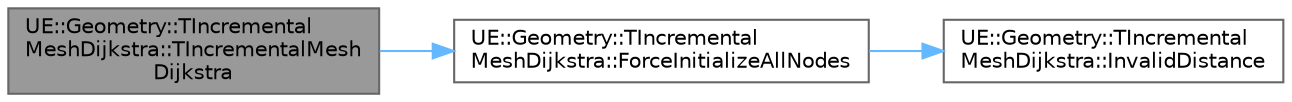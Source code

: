 digraph "UE::Geometry::TIncrementalMeshDijkstra::TIncrementalMeshDijkstra"
{
 // INTERACTIVE_SVG=YES
 // LATEX_PDF_SIZE
  bgcolor="transparent";
  edge [fontname=Helvetica,fontsize=10,labelfontname=Helvetica,labelfontsize=10];
  node [fontname=Helvetica,fontsize=10,shape=box,height=0.2,width=0.4];
  rankdir="LR";
  Node1 [id="Node000001",label="UE::Geometry::TIncremental\lMeshDijkstra::TIncrementalMesh\lDijkstra",height=0.2,width=0.4,color="gray40", fillcolor="grey60", style="filled", fontcolor="black",tooltip="Construct TMeshDijkstra for the given PointSet."];
  Node1 -> Node2 [id="edge1_Node000001_Node000002",color="steelblue1",style="solid",tooltip=" "];
  Node2 [id="Node000002",label="UE::Geometry::TIncremental\lMeshDijkstra::ForceInitializeAllNodes",height=0.2,width=0.4,color="grey40", fillcolor="white", style="filled",URL="$df/d7b/classUE_1_1Geometry_1_1TIncrementalMeshDijkstra.html#adf4faec18a3ab1d8bf2485f15aa4eed6",tooltip=" "];
  Node2 -> Node3 [id="edge2_Node000002_Node000003",color="steelblue1",style="solid",tooltip=" "];
  Node3 [id="Node000003",label="UE::Geometry::TIncremental\lMeshDijkstra::InvalidDistance",height=0.2,width=0.4,color="grey40", fillcolor="white", style="filled",URL="$df/d7b/classUE_1_1Geometry_1_1TIncrementalMeshDijkstra.html#a2f558838fff899e4c55ad022d5b8c17c",tooltip=" "];
}

